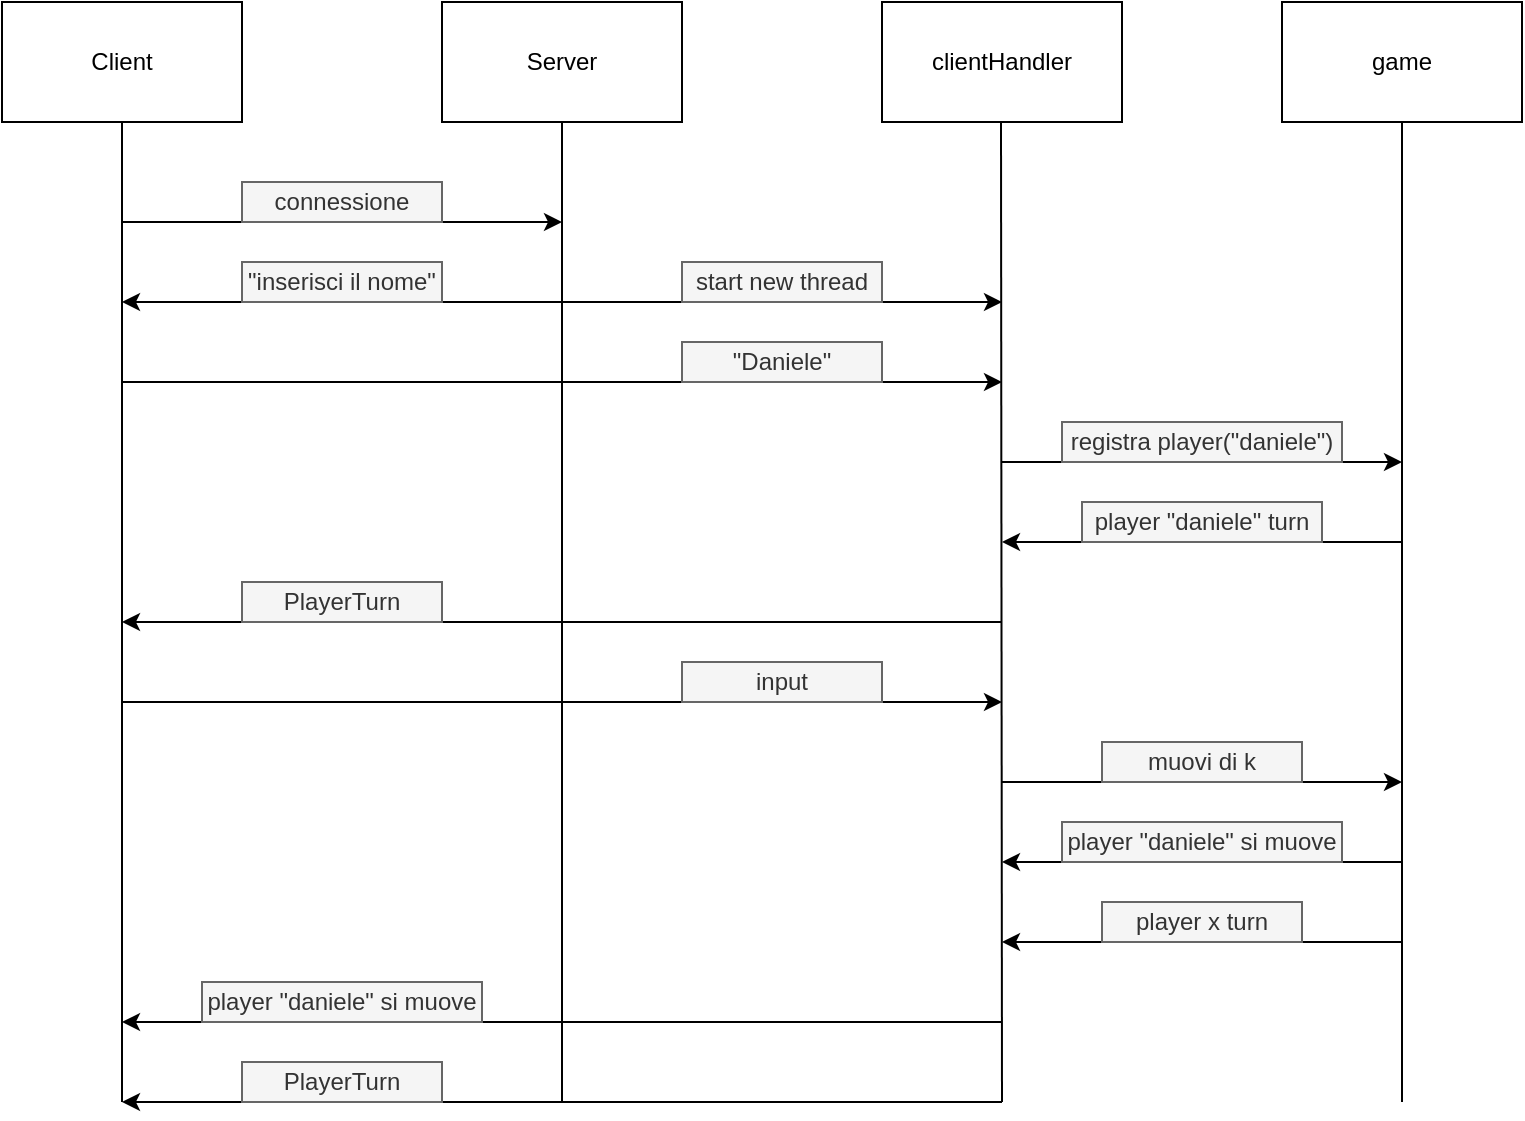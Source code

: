<mxfile version="23.1.2" type="device">
  <diagram name="Pagina-1" id="Rx7tyab7QJx0jEvyH_ZW">
    <mxGraphModel dx="1195" dy="643" grid="1" gridSize="10" guides="1" tooltips="1" connect="1" arrows="1" fold="1" page="1" pageScale="1" pageWidth="827" pageHeight="1169" math="0" shadow="0">
      <root>
        <mxCell id="0" />
        <mxCell id="1" parent="0" />
        <mxCell id="suvQ8CIlk1hMWn5cPcnt-1" value="Client" style="rounded=0;whiteSpace=wrap;html=1;" vertex="1" parent="1">
          <mxGeometry x="40" y="210" width="120" height="60" as="geometry" />
        </mxCell>
        <mxCell id="suvQ8CIlk1hMWn5cPcnt-2" value="Server" style="rounded=0;whiteSpace=wrap;html=1;" vertex="1" parent="1">
          <mxGeometry x="260" y="210" width="120" height="60" as="geometry" />
        </mxCell>
        <mxCell id="suvQ8CIlk1hMWn5cPcnt-3" value="game" style="rounded=0;whiteSpace=wrap;html=1;" vertex="1" parent="1">
          <mxGeometry x="680" y="210" width="120" height="60" as="geometry" />
        </mxCell>
        <mxCell id="suvQ8CIlk1hMWn5cPcnt-5" value="" style="endArrow=none;html=1;rounded=0;exitX=0.5;exitY=1;exitDx=0;exitDy=0;" edge="1" parent="1" source="suvQ8CIlk1hMWn5cPcnt-1">
          <mxGeometry width="50" height="50" relative="1" as="geometry">
            <mxPoint x="390" y="420" as="sourcePoint" />
            <mxPoint x="100" y="760" as="targetPoint" />
          </mxGeometry>
        </mxCell>
        <mxCell id="suvQ8CIlk1hMWn5cPcnt-6" value="" style="endArrow=none;html=1;rounded=0;exitX=0.5;exitY=1;exitDx=0;exitDy=0;" edge="1" parent="1" source="suvQ8CIlk1hMWn5cPcnt-2">
          <mxGeometry width="50" height="50" relative="1" as="geometry">
            <mxPoint x="190" y="280" as="sourcePoint" />
            <mxPoint x="320" y="760" as="targetPoint" />
          </mxGeometry>
        </mxCell>
        <mxCell id="suvQ8CIlk1hMWn5cPcnt-7" value="" style="endArrow=none;html=1;rounded=0;exitX=0.5;exitY=1;exitDx=0;exitDy=0;" edge="1" parent="1" source="suvQ8CIlk1hMWn5cPcnt-3">
          <mxGeometry width="50" height="50" relative="1" as="geometry">
            <mxPoint x="200" y="290" as="sourcePoint" />
            <mxPoint x="740" y="760" as="targetPoint" />
          </mxGeometry>
        </mxCell>
        <mxCell id="suvQ8CIlk1hMWn5cPcnt-8" value="" style="endArrow=classic;html=1;rounded=0;" edge="1" parent="1">
          <mxGeometry width="50" height="50" relative="1" as="geometry">
            <mxPoint x="100" y="320" as="sourcePoint" />
            <mxPoint x="320" y="320" as="targetPoint" />
          </mxGeometry>
        </mxCell>
        <mxCell id="suvQ8CIlk1hMWn5cPcnt-10" value="connessione" style="text;html=1;strokeColor=#666666;fillColor=#f5f5f5;align=center;verticalAlign=middle;whiteSpace=wrap;rounded=0;fontColor=#333333;" vertex="1" parent="1">
          <mxGeometry x="160" y="300" width="100" height="20" as="geometry" />
        </mxCell>
        <mxCell id="suvQ8CIlk1hMWn5cPcnt-11" value="clientHandler" style="rounded=0;whiteSpace=wrap;html=1;" vertex="1" parent="1">
          <mxGeometry x="480" y="210" width="120" height="60" as="geometry" />
        </mxCell>
        <mxCell id="suvQ8CIlk1hMWn5cPcnt-13" value="" style="endArrow=none;html=1;rounded=0;exitX=0.5;exitY=1;exitDx=0;exitDy=0;" edge="1" parent="1">
          <mxGeometry width="50" height="50" relative="1" as="geometry">
            <mxPoint x="539.5" y="270" as="sourcePoint" />
            <mxPoint x="540" y="760" as="targetPoint" />
          </mxGeometry>
        </mxCell>
        <mxCell id="suvQ8CIlk1hMWn5cPcnt-14" value="" style="endArrow=classic;html=1;rounded=0;" edge="1" parent="1">
          <mxGeometry width="50" height="50" relative="1" as="geometry">
            <mxPoint x="320" y="360" as="sourcePoint" />
            <mxPoint x="540" y="360" as="targetPoint" />
          </mxGeometry>
        </mxCell>
        <mxCell id="suvQ8CIlk1hMWn5cPcnt-15" value="" style="endArrow=classic;html=1;rounded=0;" edge="1" parent="1">
          <mxGeometry width="50" height="50" relative="1" as="geometry">
            <mxPoint x="320" y="360" as="sourcePoint" />
            <mxPoint x="100" y="360" as="targetPoint" />
          </mxGeometry>
        </mxCell>
        <mxCell id="suvQ8CIlk1hMWn5cPcnt-16" value="&quot;inserisci il nome&quot;" style="text;html=1;strokeColor=#666666;fillColor=#f5f5f5;align=center;verticalAlign=middle;whiteSpace=wrap;rounded=0;fontColor=#333333;" vertex="1" parent="1">
          <mxGeometry x="160" y="340" width="100" height="20" as="geometry" />
        </mxCell>
        <mxCell id="suvQ8CIlk1hMWn5cPcnt-17" value="start new thread" style="text;html=1;strokeColor=#666666;fillColor=#f5f5f5;align=center;verticalAlign=middle;whiteSpace=wrap;rounded=0;fontColor=#333333;" vertex="1" parent="1">
          <mxGeometry x="380" y="340" width="100" height="20" as="geometry" />
        </mxCell>
        <mxCell id="suvQ8CIlk1hMWn5cPcnt-18" value="" style="endArrow=classic;html=1;rounded=0;" edge="1" parent="1">
          <mxGeometry width="50" height="50" relative="1" as="geometry">
            <mxPoint x="100" y="400" as="sourcePoint" />
            <mxPoint x="540" y="400" as="targetPoint" />
          </mxGeometry>
        </mxCell>
        <mxCell id="suvQ8CIlk1hMWn5cPcnt-19" value="&quot;Daniele&quot;" style="text;html=1;strokeColor=#666666;fillColor=#f5f5f5;align=center;verticalAlign=middle;whiteSpace=wrap;rounded=0;fontColor=#333333;" vertex="1" parent="1">
          <mxGeometry x="380" y="380" width="100" height="20" as="geometry" />
        </mxCell>
        <mxCell id="suvQ8CIlk1hMWn5cPcnt-21" value="" style="endArrow=classic;html=1;rounded=0;" edge="1" parent="1">
          <mxGeometry width="50" height="50" relative="1" as="geometry">
            <mxPoint x="540" y="440" as="sourcePoint" />
            <mxPoint x="740" y="440" as="targetPoint" />
          </mxGeometry>
        </mxCell>
        <mxCell id="suvQ8CIlk1hMWn5cPcnt-22" value="registra player(&quot;daniele&quot;)" style="text;html=1;strokeColor=#666666;fillColor=#f5f5f5;align=center;verticalAlign=middle;whiteSpace=wrap;rounded=0;fontColor=#333333;" vertex="1" parent="1">
          <mxGeometry x="570" y="420" width="140" height="20" as="geometry" />
        </mxCell>
        <mxCell id="suvQ8CIlk1hMWn5cPcnt-24" value="" style="endArrow=classic;html=1;rounded=0;" edge="1" parent="1">
          <mxGeometry width="50" height="50" relative="1" as="geometry">
            <mxPoint x="740" y="480" as="sourcePoint" />
            <mxPoint x="540" y="480" as="targetPoint" />
          </mxGeometry>
        </mxCell>
        <mxCell id="suvQ8CIlk1hMWn5cPcnt-25" value="player &quot;daniele&quot; turn" style="text;html=1;strokeColor=#666666;fillColor=#f5f5f5;align=center;verticalAlign=middle;whiteSpace=wrap;rounded=0;fontColor=#333333;" vertex="1" parent="1">
          <mxGeometry x="580" y="460" width="120" height="20" as="geometry" />
        </mxCell>
        <mxCell id="suvQ8CIlk1hMWn5cPcnt-26" value="" style="endArrow=classic;html=1;rounded=0;" edge="1" parent="1">
          <mxGeometry width="50" height="50" relative="1" as="geometry">
            <mxPoint x="540" y="520" as="sourcePoint" />
            <mxPoint x="100" y="520" as="targetPoint" />
          </mxGeometry>
        </mxCell>
        <mxCell id="suvQ8CIlk1hMWn5cPcnt-27" value="PlayerTurn" style="text;html=1;strokeColor=#666666;fillColor=#f5f5f5;align=center;verticalAlign=middle;whiteSpace=wrap;rounded=0;fontColor=#333333;" vertex="1" parent="1">
          <mxGeometry x="160" y="500" width="100" height="20" as="geometry" />
        </mxCell>
        <mxCell id="suvQ8CIlk1hMWn5cPcnt-28" value="" style="endArrow=classic;html=1;rounded=0;" edge="1" parent="1">
          <mxGeometry width="50" height="50" relative="1" as="geometry">
            <mxPoint x="100" y="560" as="sourcePoint" />
            <mxPoint x="540" y="560" as="targetPoint" />
          </mxGeometry>
        </mxCell>
        <mxCell id="suvQ8CIlk1hMWn5cPcnt-29" value="input" style="text;html=1;strokeColor=#666666;fillColor=#f5f5f5;align=center;verticalAlign=middle;whiteSpace=wrap;rounded=0;fontColor=#333333;" vertex="1" parent="1">
          <mxGeometry x="380" y="540" width="100" height="20" as="geometry" />
        </mxCell>
        <mxCell id="suvQ8CIlk1hMWn5cPcnt-30" value="" style="endArrow=classic;html=1;rounded=0;" edge="1" parent="1">
          <mxGeometry width="50" height="50" relative="1" as="geometry">
            <mxPoint x="540" y="600" as="sourcePoint" />
            <mxPoint x="740" y="600" as="targetPoint" />
          </mxGeometry>
        </mxCell>
        <mxCell id="suvQ8CIlk1hMWn5cPcnt-31" value="muovi di k" style="text;html=1;strokeColor=#666666;fillColor=#f5f5f5;align=center;verticalAlign=middle;whiteSpace=wrap;rounded=0;fontColor=#333333;" vertex="1" parent="1">
          <mxGeometry x="590" y="580" width="100" height="20" as="geometry" />
        </mxCell>
        <mxCell id="suvQ8CIlk1hMWn5cPcnt-32" value="" style="endArrow=classic;html=1;rounded=0;" edge="1" parent="1">
          <mxGeometry width="50" height="50" relative="1" as="geometry">
            <mxPoint x="740" y="640" as="sourcePoint" />
            <mxPoint x="540" y="640" as="targetPoint" />
          </mxGeometry>
        </mxCell>
        <mxCell id="suvQ8CIlk1hMWn5cPcnt-33" value="player &quot;daniele&quot; si muove" style="text;html=1;strokeColor=#666666;fillColor=#f5f5f5;align=center;verticalAlign=middle;whiteSpace=wrap;rounded=0;fontColor=#333333;" vertex="1" parent="1">
          <mxGeometry x="570" y="620" width="140" height="20" as="geometry" />
        </mxCell>
        <mxCell id="suvQ8CIlk1hMWn5cPcnt-34" value="" style="endArrow=classic;html=1;rounded=0;" edge="1" parent="1">
          <mxGeometry width="50" height="50" relative="1" as="geometry">
            <mxPoint x="540" y="760" as="sourcePoint" />
            <mxPoint x="100" y="760" as="targetPoint" />
          </mxGeometry>
        </mxCell>
        <mxCell id="suvQ8CIlk1hMWn5cPcnt-35" value="PlayerTurn" style="text;html=1;strokeColor=#666666;fillColor=#f5f5f5;align=center;verticalAlign=middle;whiteSpace=wrap;rounded=0;fontColor=#333333;" vertex="1" parent="1">
          <mxGeometry x="160" y="740" width="100" height="20" as="geometry" />
        </mxCell>
        <mxCell id="suvQ8CIlk1hMWn5cPcnt-36" value="" style="endArrow=classic;html=1;rounded=0;" edge="1" parent="1">
          <mxGeometry width="50" height="50" relative="1" as="geometry">
            <mxPoint x="540" y="720" as="sourcePoint" />
            <mxPoint x="100" y="720" as="targetPoint" />
          </mxGeometry>
        </mxCell>
        <mxCell id="suvQ8CIlk1hMWn5cPcnt-37" value="player &quot;daniele&quot; si muove" style="text;html=1;strokeColor=#666666;fillColor=#f5f5f5;align=center;verticalAlign=middle;whiteSpace=wrap;rounded=0;fontColor=#333333;" vertex="1" parent="1">
          <mxGeometry x="140" y="700" width="140" height="20" as="geometry" />
        </mxCell>
        <mxCell id="suvQ8CIlk1hMWn5cPcnt-38" value="" style="endArrow=classic;html=1;rounded=0;" edge="1" parent="1">
          <mxGeometry width="50" height="50" relative="1" as="geometry">
            <mxPoint x="740" y="680" as="sourcePoint" />
            <mxPoint x="540" y="680" as="targetPoint" />
          </mxGeometry>
        </mxCell>
        <mxCell id="suvQ8CIlk1hMWn5cPcnt-39" value="player x turn" style="text;html=1;strokeColor=#666666;fillColor=#f5f5f5;align=center;verticalAlign=middle;whiteSpace=wrap;rounded=0;fontColor=#333333;" vertex="1" parent="1">
          <mxGeometry x="590" y="660" width="100" height="20" as="geometry" />
        </mxCell>
      </root>
    </mxGraphModel>
  </diagram>
</mxfile>
